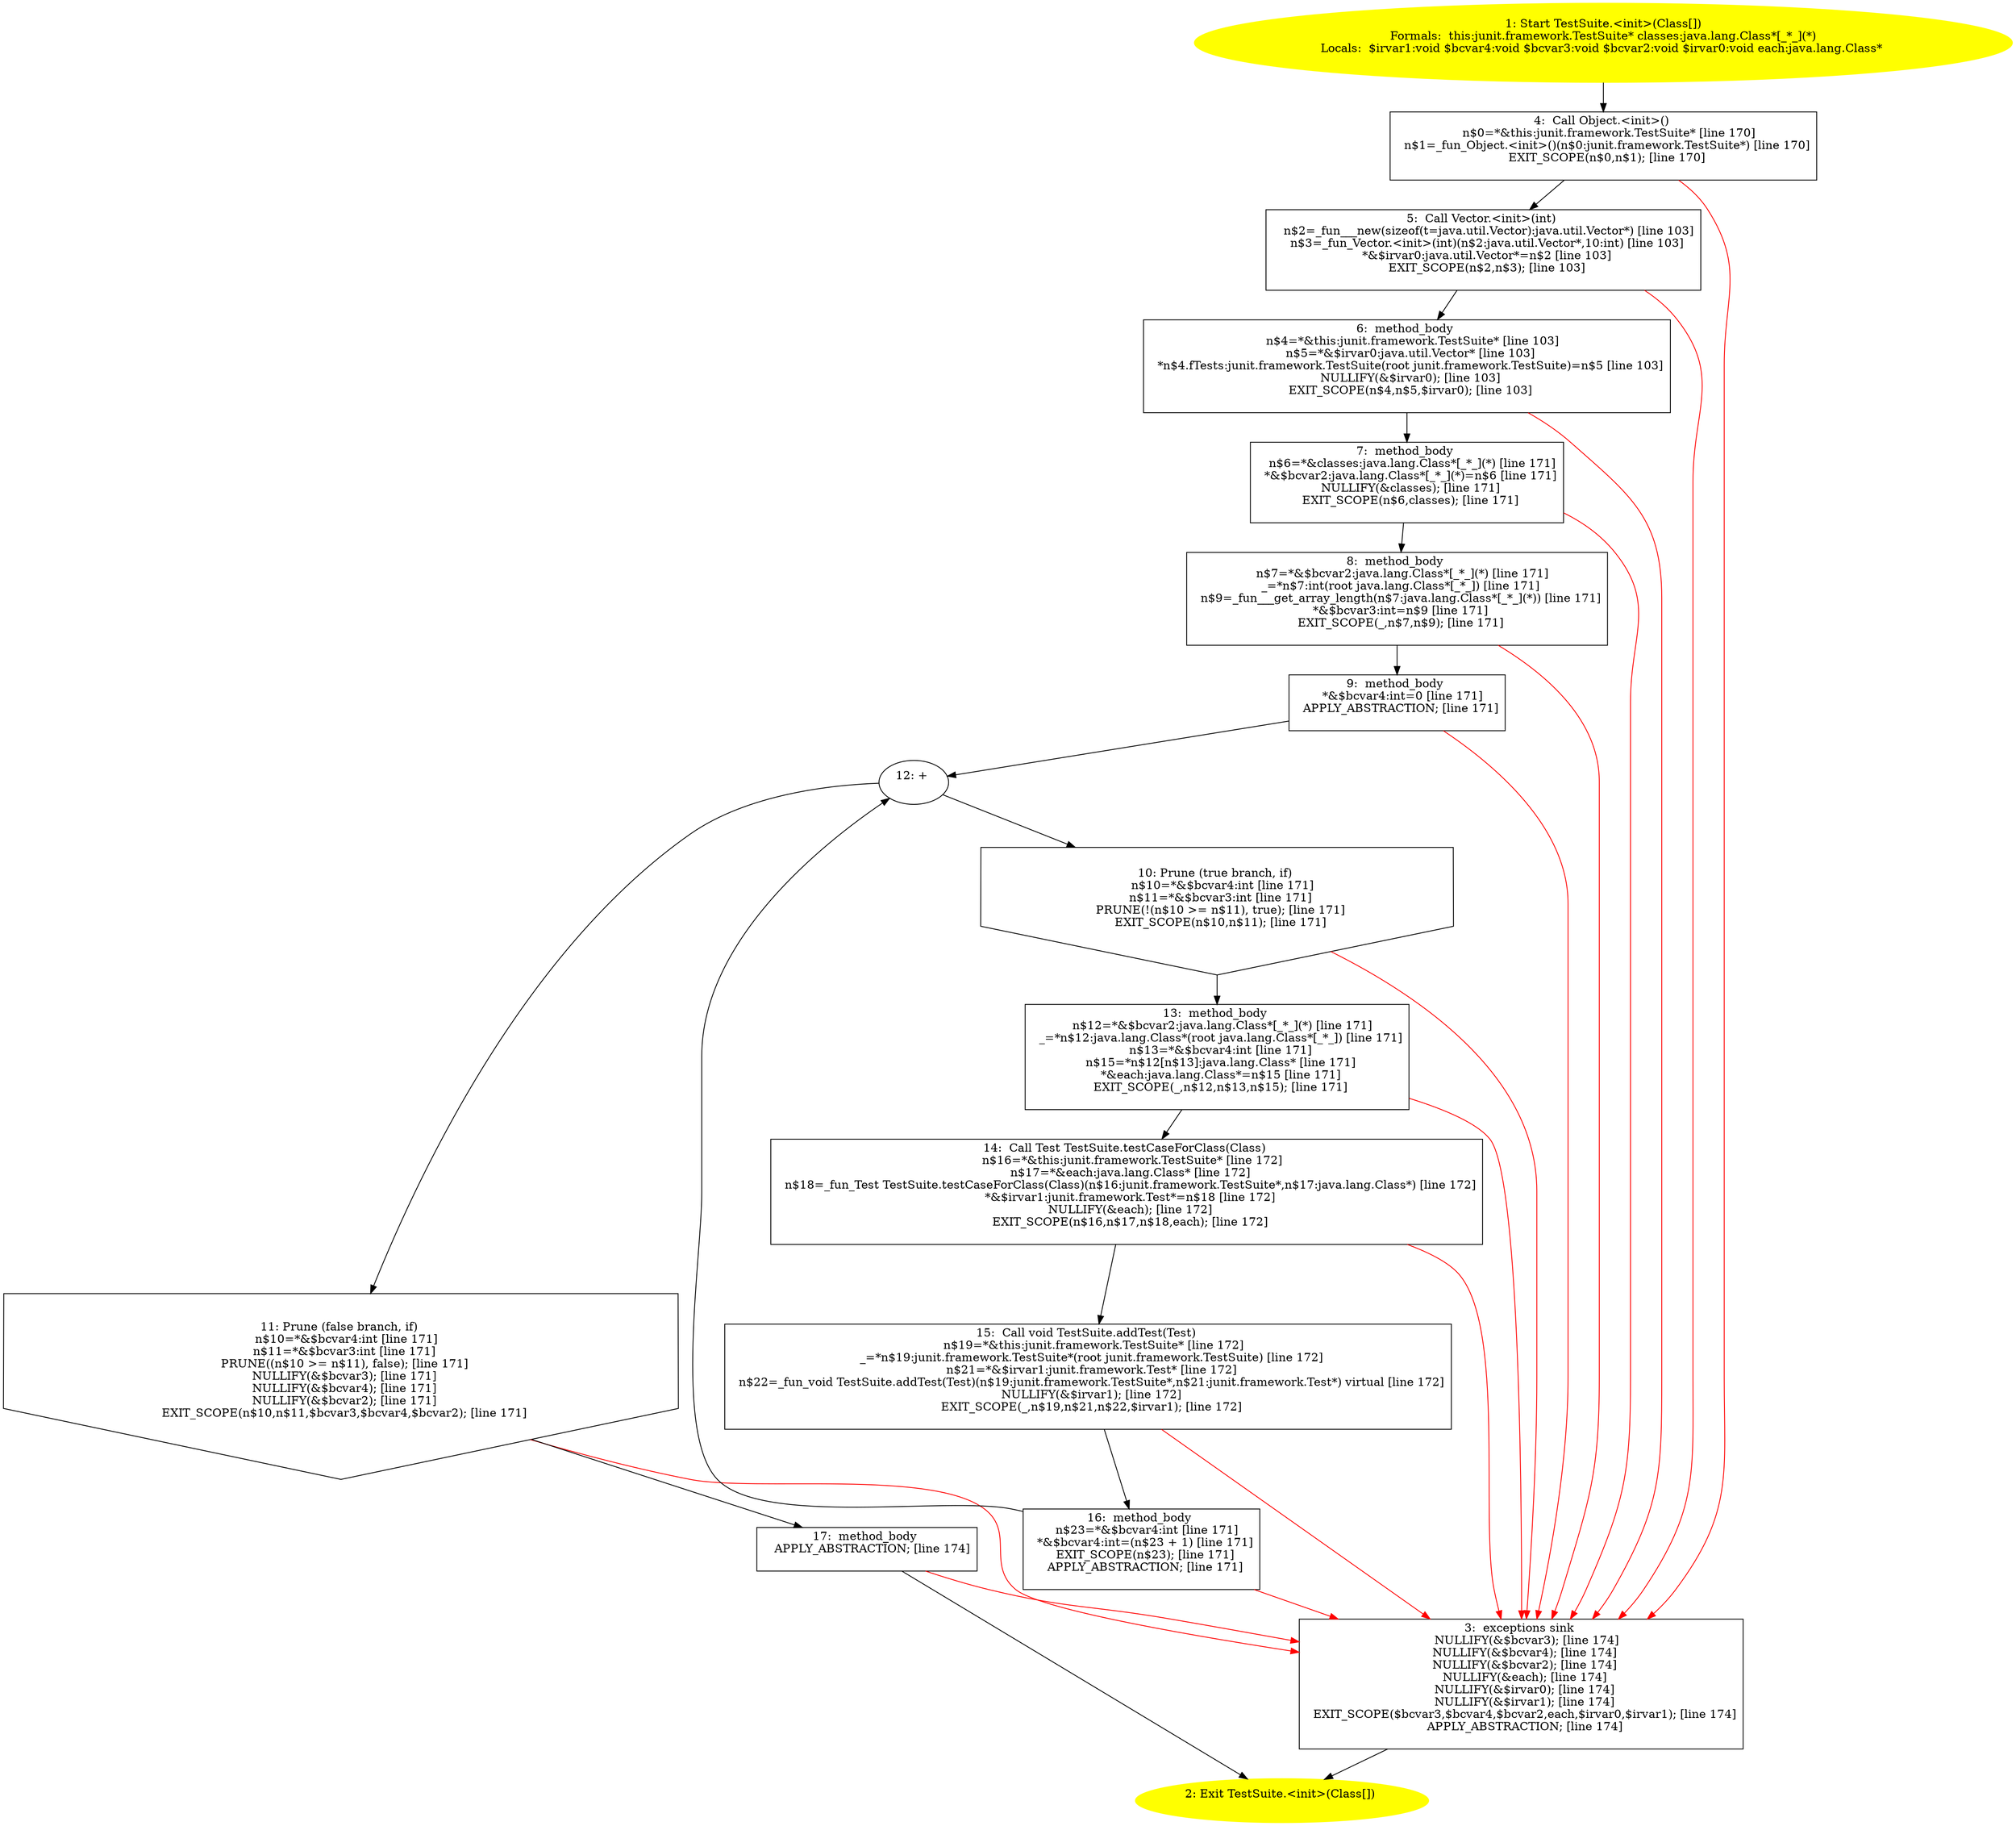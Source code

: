/* @generated */
digraph cfg {
"junit.framework.TestSuite.<init>(java.lang.Class[]).0a5cf2672e6597f0e7ae9020000016ab_1" [label="1: Start TestSuite.<init>(Class[])\nFormals:  this:junit.framework.TestSuite* classes:java.lang.Class*[_*_](*)\nLocals:  $irvar1:void $bcvar4:void $bcvar3:void $bcvar2:void $irvar0:void each:java.lang.Class* \n  " color=yellow style=filled]
	

	 "junit.framework.TestSuite.<init>(java.lang.Class[]).0a5cf2672e6597f0e7ae9020000016ab_1" -> "junit.framework.TestSuite.<init>(java.lang.Class[]).0a5cf2672e6597f0e7ae9020000016ab_4" ;
"junit.framework.TestSuite.<init>(java.lang.Class[]).0a5cf2672e6597f0e7ae9020000016ab_2" [label="2: Exit TestSuite.<init>(Class[]) \n  " color=yellow style=filled]
	

"junit.framework.TestSuite.<init>(java.lang.Class[]).0a5cf2672e6597f0e7ae9020000016ab_3" [label="3:  exceptions sink \n   NULLIFY(&$bcvar3); [line 174]\n  NULLIFY(&$bcvar4); [line 174]\n  NULLIFY(&$bcvar2); [line 174]\n  NULLIFY(&each); [line 174]\n  NULLIFY(&$irvar0); [line 174]\n  NULLIFY(&$irvar1); [line 174]\n  EXIT_SCOPE($bcvar3,$bcvar4,$bcvar2,each,$irvar0,$irvar1); [line 174]\n  APPLY_ABSTRACTION; [line 174]\n " shape="box"]
	

	 "junit.framework.TestSuite.<init>(java.lang.Class[]).0a5cf2672e6597f0e7ae9020000016ab_3" -> "junit.framework.TestSuite.<init>(java.lang.Class[]).0a5cf2672e6597f0e7ae9020000016ab_2" ;
"junit.framework.TestSuite.<init>(java.lang.Class[]).0a5cf2672e6597f0e7ae9020000016ab_4" [label="4:  Call Object.<init>() \n   n$0=*&this:junit.framework.TestSuite* [line 170]\n  n$1=_fun_Object.<init>()(n$0:junit.framework.TestSuite*) [line 170]\n  EXIT_SCOPE(n$0,n$1); [line 170]\n " shape="box"]
	

	 "junit.framework.TestSuite.<init>(java.lang.Class[]).0a5cf2672e6597f0e7ae9020000016ab_4" -> "junit.framework.TestSuite.<init>(java.lang.Class[]).0a5cf2672e6597f0e7ae9020000016ab_5" ;
	 "junit.framework.TestSuite.<init>(java.lang.Class[]).0a5cf2672e6597f0e7ae9020000016ab_4" -> "junit.framework.TestSuite.<init>(java.lang.Class[]).0a5cf2672e6597f0e7ae9020000016ab_3" [color="red" ];
"junit.framework.TestSuite.<init>(java.lang.Class[]).0a5cf2672e6597f0e7ae9020000016ab_5" [label="5:  Call Vector.<init>(int) \n   n$2=_fun___new(sizeof(t=java.util.Vector):java.util.Vector*) [line 103]\n  n$3=_fun_Vector.<init>(int)(n$2:java.util.Vector*,10:int) [line 103]\n  *&$irvar0:java.util.Vector*=n$2 [line 103]\n  EXIT_SCOPE(n$2,n$3); [line 103]\n " shape="box"]
	

	 "junit.framework.TestSuite.<init>(java.lang.Class[]).0a5cf2672e6597f0e7ae9020000016ab_5" -> "junit.framework.TestSuite.<init>(java.lang.Class[]).0a5cf2672e6597f0e7ae9020000016ab_6" ;
	 "junit.framework.TestSuite.<init>(java.lang.Class[]).0a5cf2672e6597f0e7ae9020000016ab_5" -> "junit.framework.TestSuite.<init>(java.lang.Class[]).0a5cf2672e6597f0e7ae9020000016ab_3" [color="red" ];
"junit.framework.TestSuite.<init>(java.lang.Class[]).0a5cf2672e6597f0e7ae9020000016ab_6" [label="6:  method_body \n   n$4=*&this:junit.framework.TestSuite* [line 103]\n  n$5=*&$irvar0:java.util.Vector* [line 103]\n  *n$4.fTests:junit.framework.TestSuite(root junit.framework.TestSuite)=n$5 [line 103]\n  NULLIFY(&$irvar0); [line 103]\n  EXIT_SCOPE(n$4,n$5,$irvar0); [line 103]\n " shape="box"]
	

	 "junit.framework.TestSuite.<init>(java.lang.Class[]).0a5cf2672e6597f0e7ae9020000016ab_6" -> "junit.framework.TestSuite.<init>(java.lang.Class[]).0a5cf2672e6597f0e7ae9020000016ab_7" ;
	 "junit.framework.TestSuite.<init>(java.lang.Class[]).0a5cf2672e6597f0e7ae9020000016ab_6" -> "junit.framework.TestSuite.<init>(java.lang.Class[]).0a5cf2672e6597f0e7ae9020000016ab_3" [color="red" ];
"junit.framework.TestSuite.<init>(java.lang.Class[]).0a5cf2672e6597f0e7ae9020000016ab_7" [label="7:  method_body \n   n$6=*&classes:java.lang.Class*[_*_](*) [line 171]\n  *&$bcvar2:java.lang.Class*[_*_](*)=n$6 [line 171]\n  NULLIFY(&classes); [line 171]\n  EXIT_SCOPE(n$6,classes); [line 171]\n " shape="box"]
	

	 "junit.framework.TestSuite.<init>(java.lang.Class[]).0a5cf2672e6597f0e7ae9020000016ab_7" -> "junit.framework.TestSuite.<init>(java.lang.Class[]).0a5cf2672e6597f0e7ae9020000016ab_8" ;
	 "junit.framework.TestSuite.<init>(java.lang.Class[]).0a5cf2672e6597f0e7ae9020000016ab_7" -> "junit.framework.TestSuite.<init>(java.lang.Class[]).0a5cf2672e6597f0e7ae9020000016ab_3" [color="red" ];
"junit.framework.TestSuite.<init>(java.lang.Class[]).0a5cf2672e6597f0e7ae9020000016ab_8" [label="8:  method_body \n   n$7=*&$bcvar2:java.lang.Class*[_*_](*) [line 171]\n  _=*n$7:int(root java.lang.Class*[_*_]) [line 171]\n  n$9=_fun___get_array_length(n$7:java.lang.Class*[_*_](*)) [line 171]\n  *&$bcvar3:int=n$9 [line 171]\n  EXIT_SCOPE(_,n$7,n$9); [line 171]\n " shape="box"]
	

	 "junit.framework.TestSuite.<init>(java.lang.Class[]).0a5cf2672e6597f0e7ae9020000016ab_8" -> "junit.framework.TestSuite.<init>(java.lang.Class[]).0a5cf2672e6597f0e7ae9020000016ab_9" ;
	 "junit.framework.TestSuite.<init>(java.lang.Class[]).0a5cf2672e6597f0e7ae9020000016ab_8" -> "junit.framework.TestSuite.<init>(java.lang.Class[]).0a5cf2672e6597f0e7ae9020000016ab_3" [color="red" ];
"junit.framework.TestSuite.<init>(java.lang.Class[]).0a5cf2672e6597f0e7ae9020000016ab_9" [label="9:  method_body \n   *&$bcvar4:int=0 [line 171]\n  APPLY_ABSTRACTION; [line 171]\n " shape="box"]
	

	 "junit.framework.TestSuite.<init>(java.lang.Class[]).0a5cf2672e6597f0e7ae9020000016ab_9" -> "junit.framework.TestSuite.<init>(java.lang.Class[]).0a5cf2672e6597f0e7ae9020000016ab_12" ;
	 "junit.framework.TestSuite.<init>(java.lang.Class[]).0a5cf2672e6597f0e7ae9020000016ab_9" -> "junit.framework.TestSuite.<init>(java.lang.Class[]).0a5cf2672e6597f0e7ae9020000016ab_3" [color="red" ];
"junit.framework.TestSuite.<init>(java.lang.Class[]).0a5cf2672e6597f0e7ae9020000016ab_10" [label="10: Prune (true branch, if) \n   n$10=*&$bcvar4:int [line 171]\n  n$11=*&$bcvar3:int [line 171]\n  PRUNE(!(n$10 >= n$11), true); [line 171]\n  EXIT_SCOPE(n$10,n$11); [line 171]\n " shape="invhouse"]
	

	 "junit.framework.TestSuite.<init>(java.lang.Class[]).0a5cf2672e6597f0e7ae9020000016ab_10" -> "junit.framework.TestSuite.<init>(java.lang.Class[]).0a5cf2672e6597f0e7ae9020000016ab_13" ;
	 "junit.framework.TestSuite.<init>(java.lang.Class[]).0a5cf2672e6597f0e7ae9020000016ab_10" -> "junit.framework.TestSuite.<init>(java.lang.Class[]).0a5cf2672e6597f0e7ae9020000016ab_3" [color="red" ];
"junit.framework.TestSuite.<init>(java.lang.Class[]).0a5cf2672e6597f0e7ae9020000016ab_11" [label="11: Prune (false branch, if) \n   n$10=*&$bcvar4:int [line 171]\n  n$11=*&$bcvar3:int [line 171]\n  PRUNE((n$10 >= n$11), false); [line 171]\n  NULLIFY(&$bcvar3); [line 171]\n  NULLIFY(&$bcvar4); [line 171]\n  NULLIFY(&$bcvar2); [line 171]\n  EXIT_SCOPE(n$10,n$11,$bcvar3,$bcvar4,$bcvar2); [line 171]\n " shape="invhouse"]
	

	 "junit.framework.TestSuite.<init>(java.lang.Class[]).0a5cf2672e6597f0e7ae9020000016ab_11" -> "junit.framework.TestSuite.<init>(java.lang.Class[]).0a5cf2672e6597f0e7ae9020000016ab_17" ;
	 "junit.framework.TestSuite.<init>(java.lang.Class[]).0a5cf2672e6597f0e7ae9020000016ab_11" -> "junit.framework.TestSuite.<init>(java.lang.Class[]).0a5cf2672e6597f0e7ae9020000016ab_3" [color="red" ];
"junit.framework.TestSuite.<init>(java.lang.Class[]).0a5cf2672e6597f0e7ae9020000016ab_12" [label="12: + \n  " ]
	

	 "junit.framework.TestSuite.<init>(java.lang.Class[]).0a5cf2672e6597f0e7ae9020000016ab_12" -> "junit.framework.TestSuite.<init>(java.lang.Class[]).0a5cf2672e6597f0e7ae9020000016ab_10" ;
	 "junit.framework.TestSuite.<init>(java.lang.Class[]).0a5cf2672e6597f0e7ae9020000016ab_12" -> "junit.framework.TestSuite.<init>(java.lang.Class[]).0a5cf2672e6597f0e7ae9020000016ab_11" ;
"junit.framework.TestSuite.<init>(java.lang.Class[]).0a5cf2672e6597f0e7ae9020000016ab_13" [label="13:  method_body \n   n$12=*&$bcvar2:java.lang.Class*[_*_](*) [line 171]\n  _=*n$12:java.lang.Class*(root java.lang.Class*[_*_]) [line 171]\n  n$13=*&$bcvar4:int [line 171]\n  n$15=*n$12[n$13]:java.lang.Class* [line 171]\n  *&each:java.lang.Class*=n$15 [line 171]\n  EXIT_SCOPE(_,n$12,n$13,n$15); [line 171]\n " shape="box"]
	

	 "junit.framework.TestSuite.<init>(java.lang.Class[]).0a5cf2672e6597f0e7ae9020000016ab_13" -> "junit.framework.TestSuite.<init>(java.lang.Class[]).0a5cf2672e6597f0e7ae9020000016ab_14" ;
	 "junit.framework.TestSuite.<init>(java.lang.Class[]).0a5cf2672e6597f0e7ae9020000016ab_13" -> "junit.framework.TestSuite.<init>(java.lang.Class[]).0a5cf2672e6597f0e7ae9020000016ab_3" [color="red" ];
"junit.framework.TestSuite.<init>(java.lang.Class[]).0a5cf2672e6597f0e7ae9020000016ab_14" [label="14:  Call Test TestSuite.testCaseForClass(Class) \n   n$16=*&this:junit.framework.TestSuite* [line 172]\n  n$17=*&each:java.lang.Class* [line 172]\n  n$18=_fun_Test TestSuite.testCaseForClass(Class)(n$16:junit.framework.TestSuite*,n$17:java.lang.Class*) [line 172]\n  *&$irvar1:junit.framework.Test*=n$18 [line 172]\n  NULLIFY(&each); [line 172]\n  EXIT_SCOPE(n$16,n$17,n$18,each); [line 172]\n " shape="box"]
	

	 "junit.framework.TestSuite.<init>(java.lang.Class[]).0a5cf2672e6597f0e7ae9020000016ab_14" -> "junit.framework.TestSuite.<init>(java.lang.Class[]).0a5cf2672e6597f0e7ae9020000016ab_15" ;
	 "junit.framework.TestSuite.<init>(java.lang.Class[]).0a5cf2672e6597f0e7ae9020000016ab_14" -> "junit.framework.TestSuite.<init>(java.lang.Class[]).0a5cf2672e6597f0e7ae9020000016ab_3" [color="red" ];
"junit.framework.TestSuite.<init>(java.lang.Class[]).0a5cf2672e6597f0e7ae9020000016ab_15" [label="15:  Call void TestSuite.addTest(Test) \n   n$19=*&this:junit.framework.TestSuite* [line 172]\n  _=*n$19:junit.framework.TestSuite*(root junit.framework.TestSuite) [line 172]\n  n$21=*&$irvar1:junit.framework.Test* [line 172]\n  n$22=_fun_void TestSuite.addTest(Test)(n$19:junit.framework.TestSuite*,n$21:junit.framework.Test*) virtual [line 172]\n  NULLIFY(&$irvar1); [line 172]\n  EXIT_SCOPE(_,n$19,n$21,n$22,$irvar1); [line 172]\n " shape="box"]
	

	 "junit.framework.TestSuite.<init>(java.lang.Class[]).0a5cf2672e6597f0e7ae9020000016ab_15" -> "junit.framework.TestSuite.<init>(java.lang.Class[]).0a5cf2672e6597f0e7ae9020000016ab_16" ;
	 "junit.framework.TestSuite.<init>(java.lang.Class[]).0a5cf2672e6597f0e7ae9020000016ab_15" -> "junit.framework.TestSuite.<init>(java.lang.Class[]).0a5cf2672e6597f0e7ae9020000016ab_3" [color="red" ];
"junit.framework.TestSuite.<init>(java.lang.Class[]).0a5cf2672e6597f0e7ae9020000016ab_16" [label="16:  method_body \n   n$23=*&$bcvar4:int [line 171]\n  *&$bcvar4:int=(n$23 + 1) [line 171]\n  EXIT_SCOPE(n$23); [line 171]\n  APPLY_ABSTRACTION; [line 171]\n " shape="box"]
	

	 "junit.framework.TestSuite.<init>(java.lang.Class[]).0a5cf2672e6597f0e7ae9020000016ab_16" -> "junit.framework.TestSuite.<init>(java.lang.Class[]).0a5cf2672e6597f0e7ae9020000016ab_12" ;
	 "junit.framework.TestSuite.<init>(java.lang.Class[]).0a5cf2672e6597f0e7ae9020000016ab_16" -> "junit.framework.TestSuite.<init>(java.lang.Class[]).0a5cf2672e6597f0e7ae9020000016ab_3" [color="red" ];
"junit.framework.TestSuite.<init>(java.lang.Class[]).0a5cf2672e6597f0e7ae9020000016ab_17" [label="17:  method_body \n   APPLY_ABSTRACTION; [line 174]\n " shape="box"]
	

	 "junit.framework.TestSuite.<init>(java.lang.Class[]).0a5cf2672e6597f0e7ae9020000016ab_17" -> "junit.framework.TestSuite.<init>(java.lang.Class[]).0a5cf2672e6597f0e7ae9020000016ab_2" ;
	 "junit.framework.TestSuite.<init>(java.lang.Class[]).0a5cf2672e6597f0e7ae9020000016ab_17" -> "junit.framework.TestSuite.<init>(java.lang.Class[]).0a5cf2672e6597f0e7ae9020000016ab_3" [color="red" ];
}
